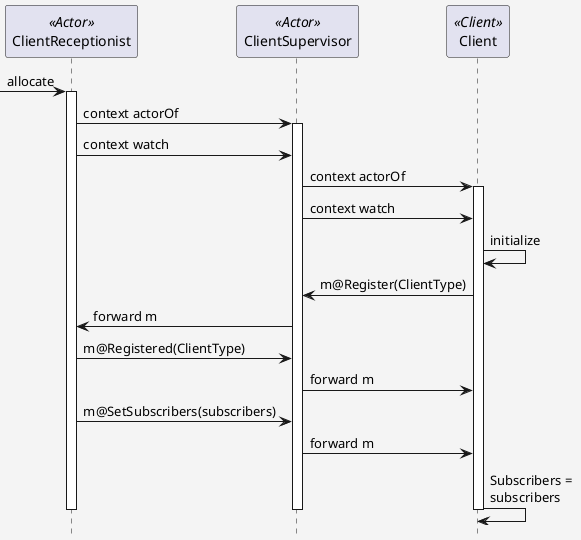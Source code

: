@startuml
'skin BlueModern
skinparam backgroundColor #F4F4F4
hide footbox
'''''


participant ClientReceptionist as recep <<Actor>>
participant ClientSupervisor as super <<Actor>>

participant "Client" as client <<Client>>

-> recep: allocate
activate recep
recep -> super: context actorOf
activate super
recep -> super: context watch

super -> client: context actorOf
activate client
super -> client: context watch

client -> client: initialize
client -> super: m@Register(ClientType)
super -> recep: forward m

recep -> super: m@Registered(ClientType)
super -> client: forward m

recep -> super: m@SetSubscribers(subscribers)
super -> client: forward m

client -> client: Subscribers = \nsubscribers

deactivate recep
deactivate client
deactivate super


@enduml